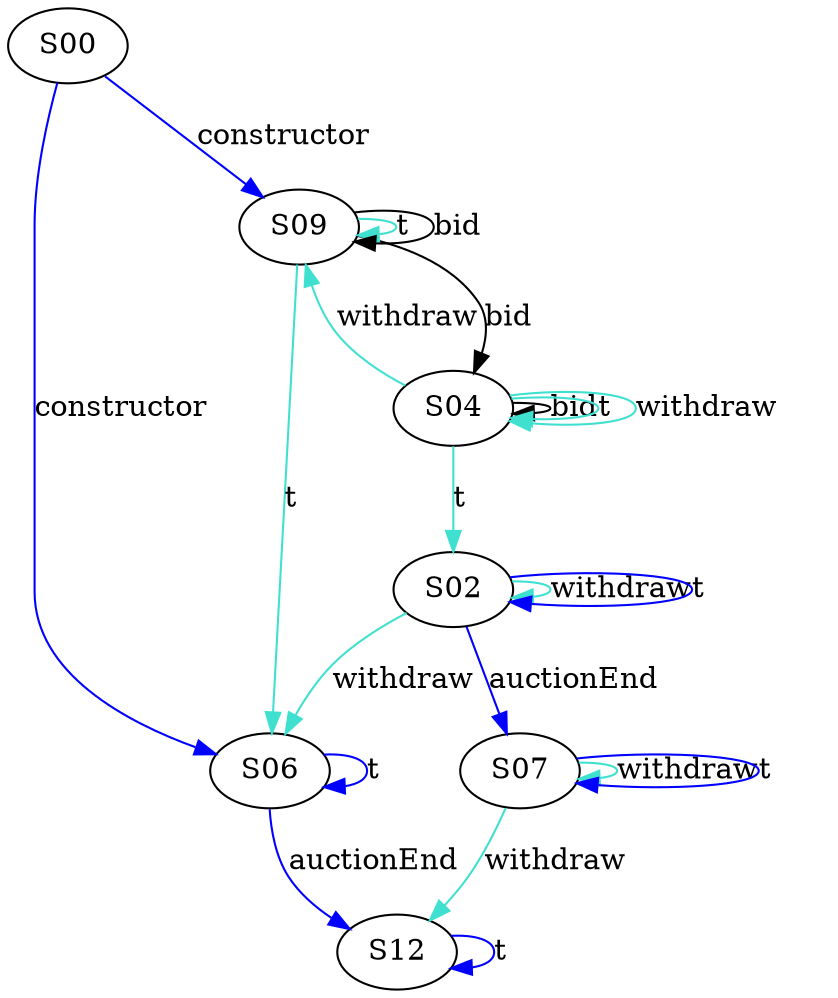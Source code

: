 digraph {

S02->S02 [label="withdraw", style="", color="turquoise"]
S02->S06 [label="withdraw", style="", color="turquoise"]
S04->S04 [label="bid", style="", color="black"]
S12->S12 [label="t", style="", color="blue"]
S09->S06 [label="t", style="", color="turquoise"]
S09->S09 [label="t", style="", color="turquoise"]
S07->S07 [label="withdraw", style="", color="turquoise"]
S07->S12 [label="withdraw", style="", color="turquoise"]
S00->S06 [label="constructor", style="", color="blue"]
S00->S09 [label="constructor", style="", color="blue"]
S07->S07 [label="t", style="", color="blue"]
S04->S02 [label="t", style="", color="turquoise"]
S04->S04 [label="t", style="", color="turquoise"]
S04->S04 [label="withdraw", style="", color="turquoise"]
S04->S09 [label="withdraw", style="", color="turquoise"]
S02->S07 [label="auctionEnd", style="", color="blue"]
S06->S12 [label="auctionEnd", style="", color="blue"]
S06->S06 [label="t", style="", color="blue"]
S09->S04 [label="bid", style="", color="black"]
S09->S09 [label="bid", style="", color="black"]
S02->S02 [label="t", style="", color="blue"]
}
